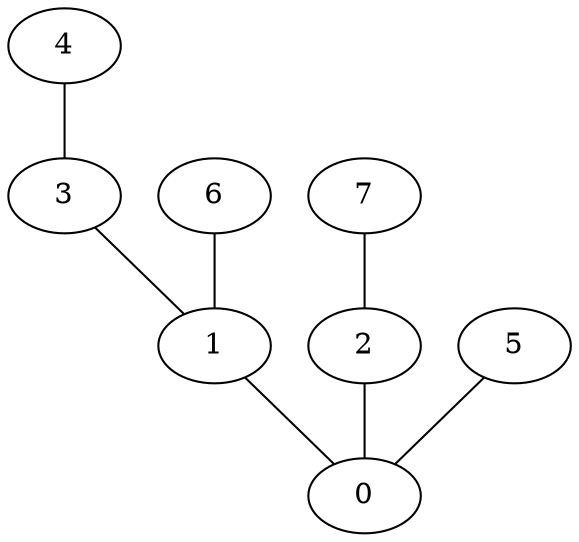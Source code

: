 graph {
    0 [ label = "0" ]
    1 [ label = "1" ]
    2 [ label = "2" ]
    3 [ label = "3" ]
    4 [ label = "4" ]
    5 [ label = "5" ]
    6 [ label = "6" ]
    7 [ label = "7" ]
    1 -- 0 [ ]
    6 -- 1 [ ]
    4 -- 3 [ ]
    5 -- 0 [ ]
    7 -- 2 [ ]
    2 -- 0 [ ]
    3 -- 1 [ ]
}
